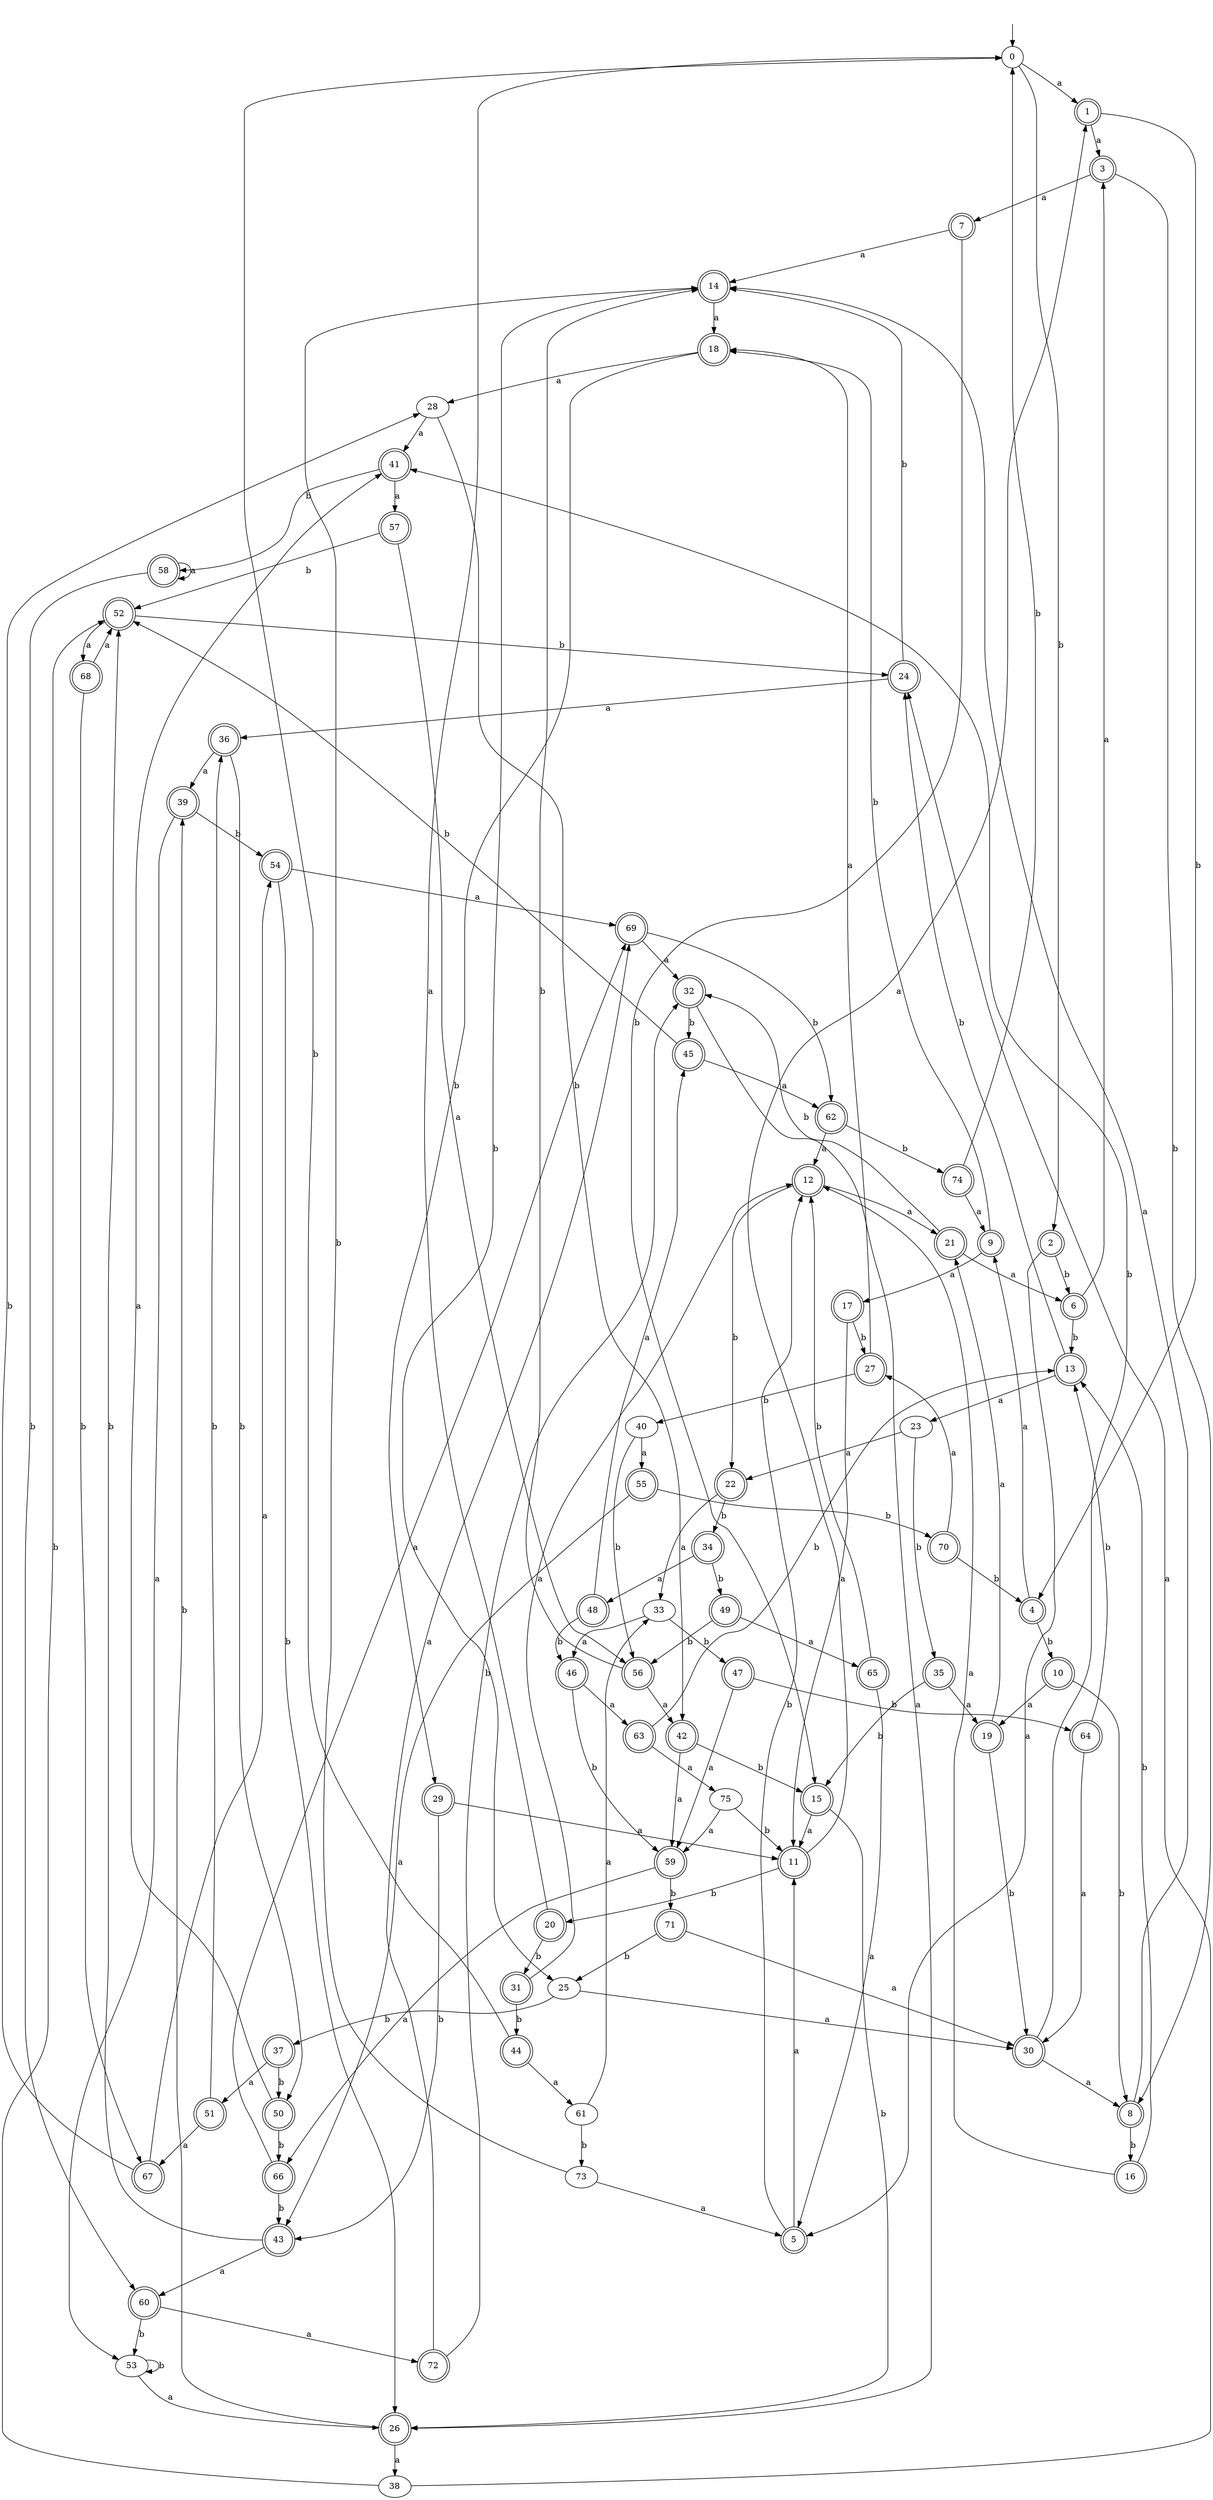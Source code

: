digraph RandomDFA {
  __start0 [label="", shape=none];
  __start0 -> 0 [label=""];
  0 [shape=circle]
  0 -> 1 [label="a"]
  0 -> 2 [label="b"]
  1 [shape=doublecircle]
  1 -> 3 [label="a"]
  1 -> 4 [label="b"]
  2 [shape=doublecircle]
  2 -> 5 [label="a"]
  2 -> 6 [label="b"]
  3 [shape=doublecircle]
  3 -> 7 [label="a"]
  3 -> 8 [label="b"]
  4 [shape=doublecircle]
  4 -> 9 [label="a"]
  4 -> 10 [label="b"]
  5 [shape=doublecircle]
  5 -> 11 [label="a"]
  5 -> 12 [label="b"]
  6 [shape=doublecircle]
  6 -> 3 [label="a"]
  6 -> 13 [label="b"]
  7 [shape=doublecircle]
  7 -> 14 [label="a"]
  7 -> 15 [label="b"]
  8 [shape=doublecircle]
  8 -> 14 [label="a"]
  8 -> 16 [label="b"]
  9 [shape=doublecircle]
  9 -> 17 [label="a"]
  9 -> 18 [label="b"]
  10 [shape=doublecircle]
  10 -> 19 [label="a"]
  10 -> 8 [label="b"]
  11 [shape=doublecircle]
  11 -> 1 [label="a"]
  11 -> 20 [label="b"]
  12 [shape=doublecircle]
  12 -> 21 [label="a"]
  12 -> 22 [label="b"]
  13 [shape=doublecircle]
  13 -> 23 [label="a"]
  13 -> 24 [label="b"]
  14 [shape=doublecircle]
  14 -> 18 [label="a"]
  14 -> 25 [label="b"]
  15 [shape=doublecircle]
  15 -> 11 [label="a"]
  15 -> 26 [label="b"]
  16 [shape=doublecircle]
  16 -> 12 [label="a"]
  16 -> 13 [label="b"]
  17 [shape=doublecircle]
  17 -> 11 [label="a"]
  17 -> 27 [label="b"]
  18 [shape=doublecircle]
  18 -> 28 [label="a"]
  18 -> 29 [label="b"]
  19 [shape=doublecircle]
  19 -> 21 [label="a"]
  19 -> 30 [label="b"]
  20 [shape=doublecircle]
  20 -> 0 [label="a"]
  20 -> 31 [label="b"]
  21 [shape=doublecircle]
  21 -> 6 [label="a"]
  21 -> 32 [label="b"]
  22 [shape=doublecircle]
  22 -> 33 [label="a"]
  22 -> 34 [label="b"]
  23
  23 -> 22 [label="a"]
  23 -> 35 [label="b"]
  24 [shape=doublecircle]
  24 -> 36 [label="a"]
  24 -> 14 [label="b"]
  25
  25 -> 30 [label="a"]
  25 -> 37 [label="b"]
  26 [shape=doublecircle]
  26 -> 38 [label="a"]
  26 -> 39 [label="b"]
  27 [shape=doublecircle]
  27 -> 18 [label="a"]
  27 -> 40 [label="b"]
  28
  28 -> 41 [label="a"]
  28 -> 42 [label="b"]
  29 [shape=doublecircle]
  29 -> 11 [label="a"]
  29 -> 43 [label="b"]
  30 [shape=doublecircle]
  30 -> 8 [label="a"]
  30 -> 41 [label="b"]
  31 [shape=doublecircle]
  31 -> 12 [label="a"]
  31 -> 44 [label="b"]
  32 [shape=doublecircle]
  32 -> 26 [label="a"]
  32 -> 45 [label="b"]
  33
  33 -> 46 [label="a"]
  33 -> 47 [label="b"]
  34 [shape=doublecircle]
  34 -> 48 [label="a"]
  34 -> 49 [label="b"]
  35 [shape=doublecircle]
  35 -> 19 [label="a"]
  35 -> 15 [label="b"]
  36 [shape=doublecircle]
  36 -> 39 [label="a"]
  36 -> 50 [label="b"]
  37 [shape=doublecircle]
  37 -> 51 [label="a"]
  37 -> 50 [label="b"]
  38
  38 -> 24 [label="a"]
  38 -> 52 [label="b"]
  39 [shape=doublecircle]
  39 -> 53 [label="a"]
  39 -> 54 [label="b"]
  40
  40 -> 55 [label="a"]
  40 -> 56 [label="b"]
  41 [shape=doublecircle]
  41 -> 57 [label="a"]
  41 -> 58 [label="b"]
  42 [shape=doublecircle]
  42 -> 59 [label="a"]
  42 -> 15 [label="b"]
  43 [shape=doublecircle]
  43 -> 60 [label="a"]
  43 -> 52 [label="b"]
  44 [shape=doublecircle]
  44 -> 61 [label="a"]
  44 -> 0 [label="b"]
  45 [shape=doublecircle]
  45 -> 62 [label="a"]
  45 -> 52 [label="b"]
  46 [shape=doublecircle]
  46 -> 63 [label="a"]
  46 -> 59 [label="b"]
  47 [shape=doublecircle]
  47 -> 59 [label="a"]
  47 -> 64 [label="b"]
  48 [shape=doublecircle]
  48 -> 45 [label="a"]
  48 -> 46 [label="b"]
  49 [shape=doublecircle]
  49 -> 65 [label="a"]
  49 -> 56 [label="b"]
  50 [shape=doublecircle]
  50 -> 41 [label="a"]
  50 -> 66 [label="b"]
  51 [shape=doublecircle]
  51 -> 67 [label="a"]
  51 -> 36 [label="b"]
  52 [shape=doublecircle]
  52 -> 68 [label="a"]
  52 -> 24 [label="b"]
  53
  53 -> 26 [label="a"]
  53 -> 53 [label="b"]
  54 [shape=doublecircle]
  54 -> 69 [label="a"]
  54 -> 26 [label="b"]
  55 [shape=doublecircle]
  55 -> 43 [label="a"]
  55 -> 70 [label="b"]
  56 [shape=doublecircle]
  56 -> 42 [label="a"]
  56 -> 14 [label="b"]
  57 [shape=doublecircle]
  57 -> 56 [label="a"]
  57 -> 52 [label="b"]
  58 [shape=doublecircle]
  58 -> 58 [label="a"]
  58 -> 60 [label="b"]
  59 [shape=doublecircle]
  59 -> 66 [label="a"]
  59 -> 71 [label="b"]
  60 [shape=doublecircle]
  60 -> 72 [label="a"]
  60 -> 53 [label="b"]
  61
  61 -> 33 [label="a"]
  61 -> 73 [label="b"]
  62 [shape=doublecircle]
  62 -> 12 [label="a"]
  62 -> 74 [label="b"]
  63 [shape=doublecircle]
  63 -> 75 [label="a"]
  63 -> 13 [label="b"]
  64 [shape=doublecircle]
  64 -> 30 [label="a"]
  64 -> 13 [label="b"]
  65 [shape=doublecircle]
  65 -> 5 [label="a"]
  65 -> 12 [label="b"]
  66 [shape=doublecircle]
  66 -> 69 [label="a"]
  66 -> 43 [label="b"]
  67 [shape=doublecircle]
  67 -> 54 [label="a"]
  67 -> 28 [label="b"]
  68 [shape=doublecircle]
  68 -> 52 [label="a"]
  68 -> 67 [label="b"]
  69 [shape=doublecircle]
  69 -> 32 [label="a"]
  69 -> 62 [label="b"]
  70 [shape=doublecircle]
  70 -> 27 [label="a"]
  70 -> 4 [label="b"]
  71 [shape=doublecircle]
  71 -> 30 [label="a"]
  71 -> 25 [label="b"]
  72 [shape=doublecircle]
  72 -> 69 [label="a"]
  72 -> 32 [label="b"]
  73
  73 -> 5 [label="a"]
  73 -> 14 [label="b"]
  74 [shape=doublecircle]
  74 -> 9 [label="a"]
  74 -> 0 [label="b"]
  75
  75 -> 59 [label="a"]
  75 -> 11 [label="b"]
}
